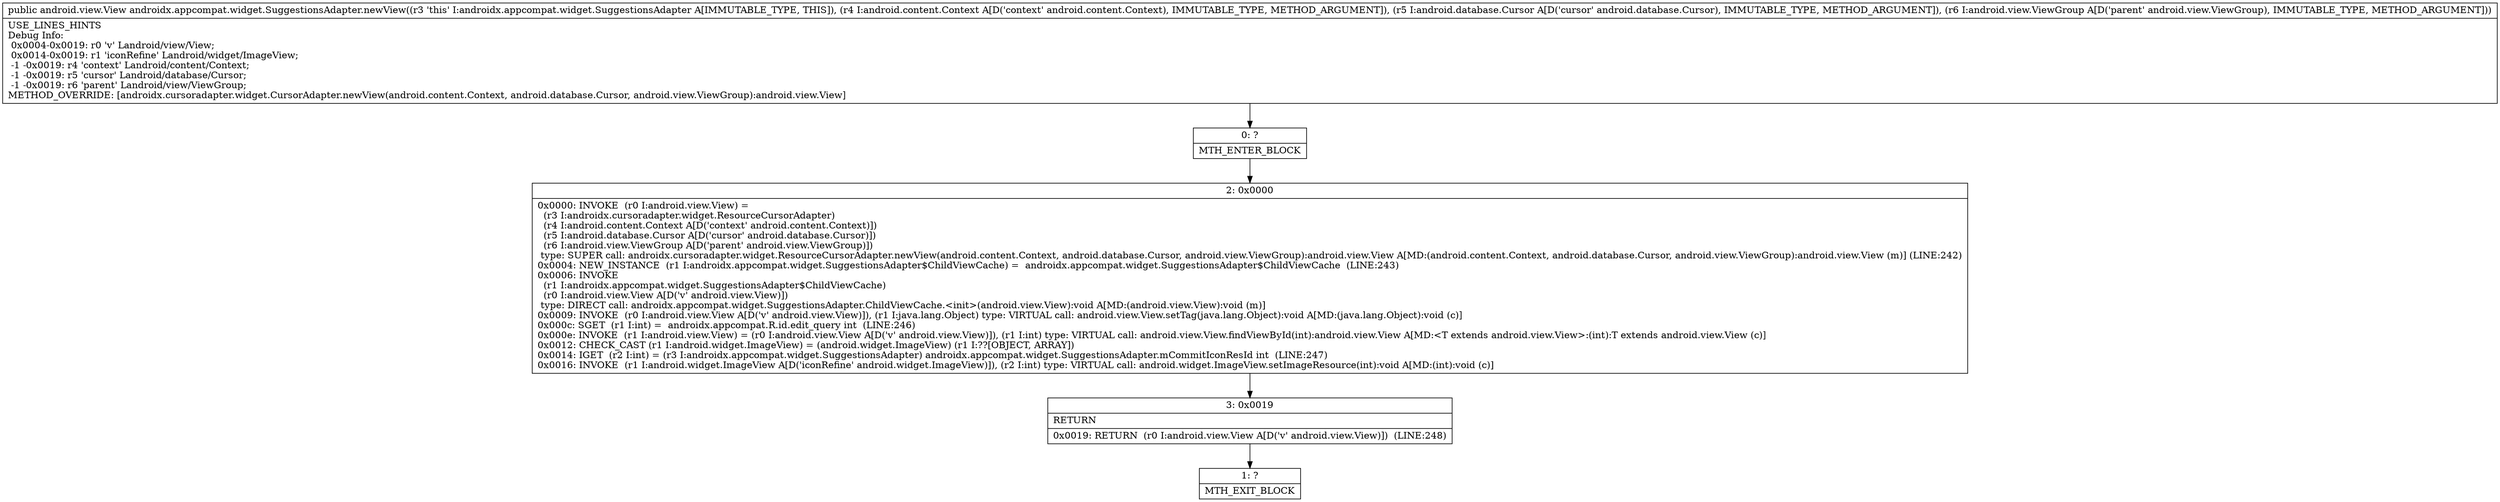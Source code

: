 digraph "CFG forandroidx.appcompat.widget.SuggestionsAdapter.newView(Landroid\/content\/Context;Landroid\/database\/Cursor;Landroid\/view\/ViewGroup;)Landroid\/view\/View;" {
Node_0 [shape=record,label="{0\:\ ?|MTH_ENTER_BLOCK\l}"];
Node_2 [shape=record,label="{2\:\ 0x0000|0x0000: INVOKE  (r0 I:android.view.View) = \l  (r3 I:androidx.cursoradapter.widget.ResourceCursorAdapter)\l  (r4 I:android.content.Context A[D('context' android.content.Context)])\l  (r5 I:android.database.Cursor A[D('cursor' android.database.Cursor)])\l  (r6 I:android.view.ViewGroup A[D('parent' android.view.ViewGroup)])\l type: SUPER call: androidx.cursoradapter.widget.ResourceCursorAdapter.newView(android.content.Context, android.database.Cursor, android.view.ViewGroup):android.view.View A[MD:(android.content.Context, android.database.Cursor, android.view.ViewGroup):android.view.View (m)] (LINE:242)\l0x0004: NEW_INSTANCE  (r1 I:androidx.appcompat.widget.SuggestionsAdapter$ChildViewCache) =  androidx.appcompat.widget.SuggestionsAdapter$ChildViewCache  (LINE:243)\l0x0006: INVOKE  \l  (r1 I:androidx.appcompat.widget.SuggestionsAdapter$ChildViewCache)\l  (r0 I:android.view.View A[D('v' android.view.View)])\l type: DIRECT call: androidx.appcompat.widget.SuggestionsAdapter.ChildViewCache.\<init\>(android.view.View):void A[MD:(android.view.View):void (m)]\l0x0009: INVOKE  (r0 I:android.view.View A[D('v' android.view.View)]), (r1 I:java.lang.Object) type: VIRTUAL call: android.view.View.setTag(java.lang.Object):void A[MD:(java.lang.Object):void (c)]\l0x000c: SGET  (r1 I:int) =  androidx.appcompat.R.id.edit_query int  (LINE:246)\l0x000e: INVOKE  (r1 I:android.view.View) = (r0 I:android.view.View A[D('v' android.view.View)]), (r1 I:int) type: VIRTUAL call: android.view.View.findViewById(int):android.view.View A[MD:\<T extends android.view.View\>:(int):T extends android.view.View (c)]\l0x0012: CHECK_CAST (r1 I:android.widget.ImageView) = (android.widget.ImageView) (r1 I:??[OBJECT, ARRAY]) \l0x0014: IGET  (r2 I:int) = (r3 I:androidx.appcompat.widget.SuggestionsAdapter) androidx.appcompat.widget.SuggestionsAdapter.mCommitIconResId int  (LINE:247)\l0x0016: INVOKE  (r1 I:android.widget.ImageView A[D('iconRefine' android.widget.ImageView)]), (r2 I:int) type: VIRTUAL call: android.widget.ImageView.setImageResource(int):void A[MD:(int):void (c)]\l}"];
Node_3 [shape=record,label="{3\:\ 0x0019|RETURN\l|0x0019: RETURN  (r0 I:android.view.View A[D('v' android.view.View)])  (LINE:248)\l}"];
Node_1 [shape=record,label="{1\:\ ?|MTH_EXIT_BLOCK\l}"];
MethodNode[shape=record,label="{public android.view.View androidx.appcompat.widget.SuggestionsAdapter.newView((r3 'this' I:androidx.appcompat.widget.SuggestionsAdapter A[IMMUTABLE_TYPE, THIS]), (r4 I:android.content.Context A[D('context' android.content.Context), IMMUTABLE_TYPE, METHOD_ARGUMENT]), (r5 I:android.database.Cursor A[D('cursor' android.database.Cursor), IMMUTABLE_TYPE, METHOD_ARGUMENT]), (r6 I:android.view.ViewGroup A[D('parent' android.view.ViewGroup), IMMUTABLE_TYPE, METHOD_ARGUMENT]))  | USE_LINES_HINTS\lDebug Info:\l  0x0004\-0x0019: r0 'v' Landroid\/view\/View;\l  0x0014\-0x0019: r1 'iconRefine' Landroid\/widget\/ImageView;\l  \-1 \-0x0019: r4 'context' Landroid\/content\/Context;\l  \-1 \-0x0019: r5 'cursor' Landroid\/database\/Cursor;\l  \-1 \-0x0019: r6 'parent' Landroid\/view\/ViewGroup;\lMETHOD_OVERRIDE: [androidx.cursoradapter.widget.CursorAdapter.newView(android.content.Context, android.database.Cursor, android.view.ViewGroup):android.view.View]\l}"];
MethodNode -> Node_0;Node_0 -> Node_2;
Node_2 -> Node_3;
Node_3 -> Node_1;
}

